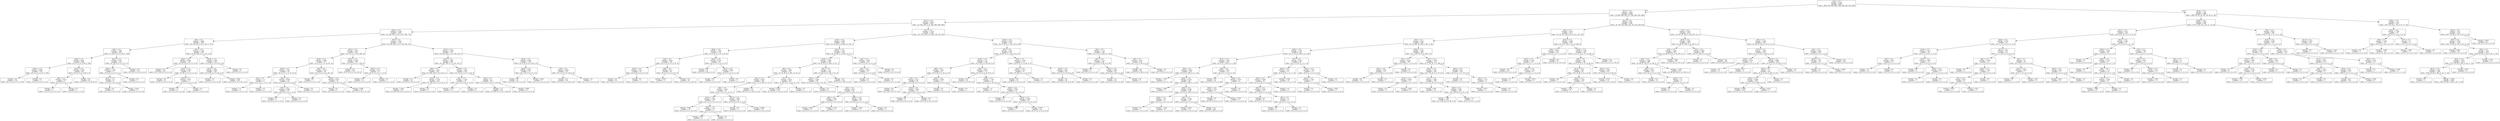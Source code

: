digraph Tree {
node [shape=box] ;
0 [label="X[2] <= 0.5\nentropy = 3.169\nsamples = 8665\nvalue = [994, 946, 954, 986, 1000, 982, 952, 955, 896]"] ;
1 [label="X[11] <= 0.5\nentropy = 2.929\nsamples = 6596\nvalue = [0, 884, 889, 950, 237, 962, 904, 924, 846]"] ;
0 -> 1 [labeldistance=2.5, labelangle=45, headlabel="True"] ;
2 [label="X[17] <= 0.5\nentropy = 2.593\nsamples = 3813\nvalue = [0, 545, 479, 0, 27, 820, 486, 656, 800]"] ;
1 -> 2 ;
3 [label="X[23] <= 0.5\nentropy = 2.296\nsamples = 2430\nvalue = [0, 445, 361, 0, 12, 0, 357, 504, 751]"] ;
2 -> 3 ;
4 [label="X[8] <= 0.5\nentropy = 1.698\nsamples = 1297\nvalue = [0, 140, 215, 0, 8, 0, 197, 0, 737]"] ;
3 -> 4 ;
5 [label="X[5] <= 0.5\nentropy = 1.064\nsamples = 953\nvalue = [0, 120, 0, 0, 8, 0, 96, 0, 729]"] ;
4 -> 5 ;
6 [label="X[20] <= 0.5\nentropy = 0.561\nsamples = 828\nvalue = [0, 0, 0, 0, 4, 0, 96, 0, 728]"] ;
5 -> 6 ;
7 [label="X[24] <= 0.5\nentropy = 0.049\nsamples = 729\nvalue = [0, 0, 0, 0, 4, 0, 0, 0, 725]"] ;
6 -> 7 ;
8 [label="entropy = 0.0\nsamples = 725\nvalue = [0, 0, 0, 0, 0, 0, 0, 0, 725]"] ;
7 -> 8 ;
9 [label="entropy = 0.0\nsamples = 4\nvalue = [0, 0, 0, 0, 4, 0, 0, 0, 0]"] ;
7 -> 9 ;
10 [label="X[10] <= 0.5\nentropy = 0.196\nsamples = 99\nvalue = [0, 0, 0, 0, 0, 0, 96, 0, 3]"] ;
6 -> 10 ;
11 [label="X[6] <= 0.5\nentropy = 0.811\nsamples = 4\nvalue = [0, 0, 0, 0, 0, 0, 1, 0, 3]"] ;
10 -> 11 ;
12 [label="entropy = 0.0\nsamples = 3\nvalue = [0, 0, 0, 0, 0, 0, 0, 0, 3]"] ;
11 -> 12 ;
13 [label="entropy = 0.0\nsamples = 1\nvalue = [0, 0, 0, 0, 0, 0, 1, 0, 0]"] ;
11 -> 13 ;
14 [label="entropy = 0.0\nsamples = 95\nvalue = [0, 0, 0, 0, 0, 0, 95, 0, 0]"] ;
10 -> 14 ;
15 [label="X[13] <= 0.5\nentropy = 0.271\nsamples = 125\nvalue = [0, 120, 0, 0, 4, 0, 0, 0, 1]"] ;
5 -> 15 ;
16 [label="X[26] <= 0.5\nentropy = 1.392\nsamples = 9\nvalue = [0, 4, 0, 0, 4, 0, 0, 0, 1]"] ;
15 -> 16 ;
17 [label="X[18] <= 0.5\nentropy = 1.0\nsamples = 8\nvalue = [0, 4, 0, 0, 4, 0, 0, 0, 0]"] ;
16 -> 17 ;
18 [label="entropy = 0.0\nsamples = 2\nvalue = [0, 2, 0, 0, 0, 0, 0, 0, 0]"] ;
17 -> 18 ;
19 [label="entropy = 0.918\nsamples = 6\nvalue = [0, 2, 0, 0, 4, 0, 0, 0, 0]"] ;
17 -> 19 ;
20 [label="entropy = 0.0\nsamples = 1\nvalue = [0, 0, 0, 0, 0, 0, 0, 0, 1]"] ;
16 -> 20 ;
21 [label="entropy = 0.0\nsamples = 116\nvalue = [0, 116, 0, 0, 0, 0, 0, 0, 0]"] ;
15 -> 21 ;
22 [label="X[3] <= 0.5\nentropy = 1.308\nsamples = 344\nvalue = [0, 20, 215, 0, 0, 0, 101, 0, 8]"] ;
4 -> 22 ;
23 [label="X[22] <= 0.5\nentropy = 0.562\nsamples = 152\nvalue = [0, 20, 132, 0, 0, 0, 0, 0, 0]"] ;
22 -> 23 ;
24 [label="entropy = 0.0\nsamples = 129\nvalue = [0, 0, 129, 0, 0, 0, 0, 0, 0]"] ;
23 -> 24 ;
25 [label="X[16] <= 0.5\nentropy = 0.559\nsamples = 23\nvalue = [0, 20, 3, 0, 0, 0, 0, 0, 0]"] ;
23 -> 25 ;
26 [label="entropy = 0.0\nsamples = 18\nvalue = [0, 18, 0, 0, 0, 0, 0, 0, 0]"] ;
25 -> 26 ;
27 [label="X[25] <= 0.5\nentropy = 0.971\nsamples = 5\nvalue = [0, 2, 3, 0, 0, 0, 0, 0, 0]"] ;
25 -> 27 ;
28 [label="entropy = 1.0\nsamples = 4\nvalue = [0, 2, 2, 0, 0, 0, 0, 0, 0]"] ;
27 -> 28 ;
29 [label="entropy = 0.0\nsamples = 1\nvalue = [0, 0, 1, 0, 0, 0, 0, 0, 0]"] ;
27 -> 29 ;
30 [label="X[19] <= 0.5\nentropy = 1.202\nsamples = 192\nvalue = [0, 0, 83, 0, 0, 0, 101, 0, 8]"] ;
22 -> 30 ;
31 [label="X[12] <= 0.5\nentropy = 0.993\nsamples = 184\nvalue = [0, 0, 83, 0, 0, 0, 101, 0, 0]"] ;
30 -> 31 ;
32 [label="entropy = 0.0\nsamples = 2\nvalue = [0, 0, 2, 0, 0, 0, 0, 0, 0]"] ;
31 -> 32 ;
33 [label="entropy = 0.991\nsamples = 182\nvalue = [0, 0, 81, 0, 0, 0, 101, 0, 0]"] ;
31 -> 33 ;
34 [label="entropy = 0.0\nsamples = 8\nvalue = [0, 0, 0, 0, 0, 0, 0, 0, 8]"] ;
30 -> 34 ;
35 [label="X[5] <= 0.5\nentropy = 1.916\nsamples = 1133\nvalue = [0, 305, 146, 0, 4, 0, 160, 504, 14]"] ;
3 -> 35 ;
36 [label="X[13] <= 0.5\nentropy = 0.517\nsamples = 400\nvalue = [0, 0, 2, 0, 1, 0, 16, 368, 13]"] ;
35 -> 36 ;
37 [label="X[19] <= 0.5\nentropy = 1.666\nsamples = 67\nvalue = [0, 0, 2, 0, 1, 0, 15, 36, 13]"] ;
36 -> 37 ;
38 [label="X[26] <= 0.5\nentropy = 1.457\nsamples = 28\nvalue = [0, 0, 2, 0, 1, 0, 15, 10, 0]"] ;
37 -> 38 ;
39 [label="X[1] <= 0.5\nentropy = 1.5\nsamples = 4\nvalue = [0, 0, 2, 0, 1, 0, 0, 1, 0]"] ;
38 -> 39 ;
40 [label="entropy = 1.0\nsamples = 2\nvalue = [0, 0, 0, 0, 1, 0, 0, 1, 0]"] ;
39 -> 40 ;
41 [label="entropy = 0.0\nsamples = 2\nvalue = [0, 0, 2, 0, 0, 0, 0, 0, 0]"] ;
39 -> 41 ;
42 [label="X[4] <= 0.5\nentropy = 0.954\nsamples = 24\nvalue = [0, 0, 0, 0, 0, 0, 15, 9, 0]"] ;
38 -> 42 ;
43 [label="X[9] <= 0.5\nentropy = 0.989\nsamples = 16\nvalue = [0, 0, 0, 0, 0, 0, 7, 9, 0]"] ;
42 -> 43 ;
44 [label="entropy = 0.0\nsamples = 7\nvalue = [0, 0, 0, 0, 0, 0, 7, 0, 0]"] ;
43 -> 44 ;
45 [label="entropy = 0.0\nsamples = 9\nvalue = [0, 0, 0, 0, 0, 0, 0, 9, 0]"] ;
43 -> 45 ;
46 [label="entropy = 0.0\nsamples = 8\nvalue = [0, 0, 0, 0, 0, 0, 8, 0, 0]"] ;
42 -> 46 ;
47 [label="X[6] <= 0.5\nentropy = 0.918\nsamples = 39\nvalue = [0, 0, 0, 0, 0, 0, 0, 26, 13]"] ;
37 -> 47 ;
48 [label="entropy = 0.0\nsamples = 7\nvalue = [0, 0, 0, 0, 0, 0, 0, 7, 0]"] ;
47 -> 48 ;
49 [label="X[26] <= 0.5\nentropy = 0.974\nsamples = 32\nvalue = [0, 0, 0, 0, 0, 0, 0, 19, 13]"] ;
47 -> 49 ;
50 [label="entropy = 0.0\nsamples = 4\nvalue = [0, 0, 0, 0, 0, 0, 0, 4, 0]"] ;
49 -> 50 ;
51 [label="entropy = 0.996\nsamples = 28\nvalue = [0, 0, 0, 0, 0, 0, 0, 15, 13]"] ;
49 -> 51 ;
52 [label="X[25] <= 0.5\nentropy = 0.029\nsamples = 333\nvalue = [0, 0, 0, 0, 0, 0, 1, 332, 0]"] ;
36 -> 52 ;
53 [label="entropy = 0.0\nsamples = 319\nvalue = [0, 0, 0, 0, 0, 0, 0, 319, 0]"] ;
52 -> 53 ;
54 [label="X[20] <= 0.5\nentropy = 0.371\nsamples = 14\nvalue = [0, 0, 0, 0, 0, 0, 1, 13, 0]"] ;
52 -> 54 ;
55 [label="entropy = 0.0\nsamples = 13\nvalue = [0, 0, 0, 0, 0, 0, 0, 13, 0]"] ;
54 -> 55 ;
56 [label="entropy = 0.0\nsamples = 1\nvalue = [0, 0, 0, 0, 0, 0, 1, 0, 0]"] ;
54 -> 56 ;
57 [label="X[13] <= 0.5\nentropy = 1.945\nsamples = 733\nvalue = [0, 305, 144, 0, 3, 0, 144, 136, 1]"] ;
35 -> 57 ;
58 [label="X[19] <= 0.5\nentropy = 1.691\nsamples = 585\nvalue = [0, 303, 120, 0, 3, 0, 24, 134, 1]"] ;
57 -> 58 ;
59 [label="X[8] <= 0.5\nentropy = 1.436\nsamples = 342\nvalue = [0, 188, 120, 0, 0, 0, 24, 9, 1]"] ;
58 -> 59 ;
60 [label="entropy = 0.0\nsamples = 24\nvalue = [0, 24, 0, 0, 0, 0, 0, 0, 0]"] ;
59 -> 60 ;
61 [label="X[15] <= 0.5\nentropy = 1.476\nsamples = 318\nvalue = [0, 164, 120, 0, 0, 0, 24, 9, 1]"] ;
59 -> 61 ;
62 [label="entropy = 1.438\nsamples = 313\nvalue = [0, 164, 120, 0, 0, 0, 19, 9, 1]"] ;
61 -> 62 ;
63 [label="entropy = 0.0\nsamples = 5\nvalue = [0, 0, 0, 0, 0, 0, 5, 0, 0]"] ;
61 -> 63 ;
64 [label="X[26] <= 0.5\nentropy = 1.082\nsamples = 243\nvalue = [0, 115, 0, 0, 3, 0, 0, 125, 0]"] ;
58 -> 64 ;
65 [label="X[0] <= 0.5\nentropy = 1.199\nsamples = 16\nvalue = [0, 2, 0, 0, 3, 0, 0, 11, 0]"] ;
64 -> 65 ;
66 [label="entropy = 1.435\nsamples = 11\nvalue = [0, 2, 0, 0, 3, 0, 0, 6, 0]"] ;
65 -> 66 ;
67 [label="entropy = 0.0\nsamples = 5\nvalue = [0, 0, 0, 0, 0, 0, 0, 5, 0]"] ;
65 -> 67 ;
68 [label="X[8] <= 0.5\nentropy = 1.0\nsamples = 227\nvalue = [0, 113, 0, 0, 0, 0, 0, 114, 0]"] ;
64 -> 68 ;
69 [label="entropy = 1.0\nsamples = 210\nvalue = [0, 105, 0, 0, 0, 0, 0, 105, 0]"] ;
68 -> 69 ;
70 [label="entropy = 0.998\nsamples = 17\nvalue = [0, 8, 0, 0, 0, 0, 0, 9, 0]"] ;
68 -> 70 ;
71 [label="X[20] <= 0.5\nentropy = 0.839\nsamples = 148\nvalue = [0, 2, 24, 0, 0, 0, 120, 2, 0]"] ;
57 -> 71 ;
72 [label="X[25] <= 0.5\nentropy = 0.605\nsamples = 27\nvalue = [0, 1, 24, 0, 0, 0, 0, 2, 0]"] ;
71 -> 72 ;
73 [label="entropy = 0.0\nsamples = 24\nvalue = [0, 0, 24, 0, 0, 0, 0, 0, 0]"] ;
72 -> 73 ;
74 [label="entropy = 0.918\nsamples = 3\nvalue = [0, 1, 0, 0, 0, 0, 0, 2, 0]"] ;
72 -> 74 ;
75 [label="X[8] <= 0.5\nentropy = 0.069\nsamples = 121\nvalue = [0, 1, 0, 0, 0, 0, 120, 0, 0]"] ;
71 -> 75 ;
76 [label="entropy = 0.0\nsamples = 120\nvalue = [0, 0, 0, 0, 0, 0, 120, 0, 0]"] ;
75 -> 76 ;
77 [label="entropy = 0.0\nsamples = 1\nvalue = [0, 1, 0, 0, 0, 0, 0, 0, 0]"] ;
75 -> 77 ;
78 [label="X[1] <= 0.5\nentropy = 1.935\nsamples = 1383\nvalue = [0, 100, 118, 0, 15, 820, 129, 152, 49]"] ;
2 -> 78 ;
79 [label="X[10] <= 0.5\nentropy = 1.399\nsamples = 967\nvalue = [0, 43, 60, 0, 14, 686, 13, 150, 1]"] ;
78 -> 79 ;
80 [label="X[25] <= 0.5\nentropy = 1.524\nsamples = 178\nvalue = [0, 0, 32, 0, 2, 51, 0, 93, 0]"] ;
79 -> 80 ;
81 [label="X[4] <= 0.5\nentropy = 0.932\nsamples = 125\nvalue = [0, 0, 32, 0, 2, 0, 0, 91, 0]"] ;
80 -> 81 ;
82 [label="X[22] <= 0.5\nentropy = 0.337\nsamples = 32\nvalue = [0, 0, 30, 0, 2, 0, 0, 0, 0]"] ;
81 -> 82 ;
83 [label="entropy = 0.0\nsamples = 30\nvalue = [0, 0, 30, 0, 0, 0, 0, 0, 0]"] ;
82 -> 83 ;
84 [label="entropy = 0.0\nsamples = 2\nvalue = [0, 0, 0, 0, 2, 0, 0, 0, 0]"] ;
82 -> 84 ;
85 [label="X[6] <= 0.5\nentropy = 0.15\nsamples = 93\nvalue = [0, 0, 2, 0, 0, 0, 0, 91, 0]"] ;
81 -> 85 ;
86 [label="entropy = 0.811\nsamples = 8\nvalue = [0, 0, 2, 0, 0, 0, 0, 6, 0]"] ;
85 -> 86 ;
87 [label="entropy = 0.0\nsamples = 85\nvalue = [0, 0, 0, 0, 0, 0, 0, 85, 0]"] ;
85 -> 87 ;
88 [label="X[23] <= 0.5\nentropy = 0.232\nsamples = 53\nvalue = [0, 0, 0, 0, 0, 51, 0, 2, 0]"] ;
80 -> 88 ;
89 [label="entropy = 0.0\nsamples = 42\nvalue = [0, 0, 0, 0, 0, 42, 0, 0, 0]"] ;
88 -> 89 ;
90 [label="X[13] <= 0.5\nentropy = 0.684\nsamples = 11\nvalue = [0, 0, 0, 0, 0, 9, 0, 2, 0]"] ;
88 -> 90 ;
91 [label="entropy = 0.0\nsamples = 9\nvalue = [0, 0, 0, 0, 0, 9, 0, 0, 0]"] ;
90 -> 91 ;
92 [label="entropy = 0.0\nsamples = 2\nvalue = [0, 0, 0, 0, 0, 0, 0, 2, 0]"] ;
90 -> 92 ;
93 [label="X[14] <= 0.5\nentropy = 1.127\nsamples = 789\nvalue = [0, 43, 28, 0, 12, 635, 13, 57, 1]"] ;
79 -> 93 ;
94 [label="X[18] <= 0.5\nentropy = 1.009\nsamples = 760\nvalue = [0, 43, 22, 0, 0, 624, 13, 57, 1]"] ;
93 -> 94 ;
95 [label="X[5] <= 0.5\nentropy = 0.816\nsamples = 531\nvalue = [0, 18, 20, 0, 0, 463, 13, 16, 1]"] ;
94 -> 95 ;
96 [label="X[21] <= 0.5\nentropy = 0.875\nsamples = 180\nvalue = [0, 0, 1, 0, 0, 150, 13, 15, 1]"] ;
95 -> 96 ;
97 [label="X[6] <= 0.5\nentropy = 1.806\nsamples = 47\nvalue = [0, 0, 1, 0, 0, 17, 13, 15, 1]"] ;
96 -> 97 ;
98 [label="X[12] <= 0.5\nentropy = 1.389\nsamples = 23\nvalue = [0, 0, 1, 0, 0, 8, 13, 0, 1]"] ;
97 -> 98 ;
99 [label="entropy = 0.991\nsamples = 18\nvalue = [0, 0, 0, 0, 0, 8, 10, 0, 0]"] ;
98 -> 99 ;
100 [label="X[26] <= 0.5\nentropy = 1.371\nsamples = 5\nvalue = [0, 0, 1, 0, 0, 0, 3, 0, 1]"] ;
98 -> 100 ;
101 [label="entropy = 0.811\nsamples = 4\nvalue = [0, 0, 1, 0, 0, 0, 3, 0, 0]"] ;
100 -> 101 ;
102 [label="entropy = 0.0\nsamples = 1\nvalue = [0, 0, 0, 0, 0, 0, 0, 0, 1]"] ;
100 -> 102 ;
103 [label="X[13] <= 0.5\nentropy = 0.954\nsamples = 24\nvalue = [0, 0, 0, 0, 0, 9, 0, 15, 0]"] ;
97 -> 103 ;
104 [label="entropy = 0.0\nsamples = 5\nvalue = [0, 0, 0, 0, 0, 0, 0, 5, 0]"] ;
103 -> 104 ;
105 [label="entropy = 0.998\nsamples = 19\nvalue = [0, 0, 0, 0, 0, 9, 0, 10, 0]"] ;
103 -> 105 ;
106 [label="entropy = 0.0\nsamples = 133\nvalue = [0, 0, 0, 0, 0, 133, 0, 0, 0]"] ;
96 -> 106 ;
107 [label="X[7] <= 0.5\nentropy = 0.619\nsamples = 351\nvalue = [0, 18, 19, 0, 0, 313, 0, 1, 0]"] ;
95 -> 107 ;
108 [label="entropy = 0.593\nsamples = 350\nvalue = [0, 18, 19, 0, 0, 313, 0, 0, 0]"] ;
107 -> 108 ;
109 [label="entropy = 0.0\nsamples = 1\nvalue = [0, 0, 0, 0, 0, 0, 0, 1, 0]"] ;
107 -> 109 ;
110 [label="X[7] <= 0.5\nentropy = 1.21\nsamples = 229\nvalue = [0, 25, 2, 0, 0, 161, 0, 41, 0]"] ;
94 -> 110 ;
111 [label="X[23] <= 0.5\nentropy = 1.649\nsamples = 90\nvalue = [0, 25, 2, 0, 0, 22, 0, 41, 0]"] ;
110 -> 111 ;
112 [label="entropy = 0.0\nsamples = 6\nvalue = [0, 6, 0, 0, 0, 0, 0, 0, 0]"] ;
111 -> 112 ;
113 [label="X[5] <= 0.5\nentropy = 1.625\nsamples = 84\nvalue = [0, 19, 2, 0, 0, 22, 0, 41, 0]"] ;
111 -> 113 ;
114 [label="X[8] <= 0.5\nentropy = 0.991\nsamples = 9\nvalue = [0, 0, 0, 0, 0, 5, 0, 4, 0]"] ;
113 -> 114 ;
115 [label="entropy = 0.918\nsamples = 6\nvalue = [0, 0, 0, 0, 0, 4, 0, 2, 0]"] ;
114 -> 115 ;
116 [label="entropy = 0.918\nsamples = 3\nvalue = [0, 0, 0, 0, 0, 1, 0, 2, 0]"] ;
114 -> 116 ;
117 [label="X[25] <= 0.5\nentropy = 1.63\nsamples = 75\nvalue = [0, 19, 2, 0, 0, 17, 0, 37, 0]"] ;
113 -> 117 ;
118 [label="entropy = 1.618\nsamples = 73\nvalue = [0, 17, 2, 0, 0, 17, 0, 37, 0]"] ;
117 -> 118 ;
119 [label="entropy = 0.0\nsamples = 2\nvalue = [0, 2, 0, 0, 0, 0, 0, 0, 0]"] ;
117 -> 119 ;
120 [label="entropy = 0.0\nsamples = 139\nvalue = [0, 0, 0, 0, 0, 139, 0, 0, 0]"] ;
110 -> 120 ;
121 [label="X[4] <= 0.5\nentropy = 1.528\nsamples = 29\nvalue = [0, 0, 6, 0, 12, 11, 0, 0, 0]"] ;
93 -> 121 ;
122 [label="X[7] <= 0.5\nentropy = 0.937\nsamples = 17\nvalue = [0, 0, 6, 0, 0, 11, 0, 0, 0]"] ;
121 -> 122 ;
123 [label="entropy = 0.0\nsamples = 6\nvalue = [0, 0, 6, 0, 0, 0, 0, 0, 0]"] ;
122 -> 123 ;
124 [label="entropy = 0.0\nsamples = 11\nvalue = [0, 0, 0, 0, 0, 11, 0, 0, 0]"] ;
122 -> 124 ;
125 [label="entropy = 0.0\nsamples = 12\nvalue = [0, 0, 0, 0, 12, 0, 0, 0, 0]"] ;
121 -> 125 ;
126 [label="X[22] <= 0.5\nentropy = 2.247\nsamples = 416\nvalue = [0, 57, 58, 0, 1, 134, 116, 2, 48]"] ;
78 -> 126 ;
127 [label="X[7] <= 0.5\nentropy = 2.015\nsamples = 261\nvalue = [0, 56, 52, 0, 1, 28, 116, 2, 6]"] ;
126 -> 127 ;
128 [label="X[10] <= 0.5\nentropy = 1.72\nsamples = 140\nvalue = [0, 0, 52, 0, 0, 28, 54, 0, 6]"] ;
127 -> 128 ;
129 [label="X[6] <= 0.5\nentropy = 0.973\nsamples = 67\nvalue = [0, 0, 52, 0, 0, 10, 0, 0, 5]"] ;
128 -> 129 ;
130 [label="X[3] <= 0.5\nentropy = 0.371\nsamples = 56\nvalue = [0, 0, 52, 0, 0, 0, 0, 0, 4]"] ;
129 -> 130 ;
131 [label="entropy = 0.0\nsamples = 42\nvalue = [0, 0, 42, 0, 0, 0, 0, 0, 0]"] ;
130 -> 131 ;
132 [label="X[24] <= 0.5\nentropy = 0.863\nsamples = 14\nvalue = [0, 0, 10, 0, 0, 0, 0, 0, 4]"] ;
130 -> 132 ;
133 [label="entropy = 0.0\nsamples = 4\nvalue = [0, 0, 0, 0, 0, 0, 0, 0, 4]"] ;
132 -> 133 ;
134 [label="entropy = 0.0\nsamples = 10\nvalue = [0, 0, 10, 0, 0, 0, 0, 0, 0]"] ;
132 -> 134 ;
135 [label="X[20] <= 0.5\nentropy = 0.439\nsamples = 11\nvalue = [0, 0, 0, 0, 0, 10, 0, 0, 1]"] ;
129 -> 135 ;
136 [label="entropy = 0.0\nsamples = 10\nvalue = [0, 0, 0, 0, 0, 10, 0, 0, 0]"] ;
135 -> 136 ;
137 [label="entropy = 0.0\nsamples = 1\nvalue = [0, 0, 0, 0, 0, 0, 0, 0, 1]"] ;
135 -> 137 ;
138 [label="X[6] <= 0.5\nentropy = 0.905\nsamples = 73\nvalue = [0, 0, 0, 0, 0, 18, 54, 0, 1]"] ;
128 -> 138 ;
139 [label="entropy = 0.0\nsamples = 40\nvalue = [0, 0, 0, 0, 0, 0, 40, 0, 0]"] ;
138 -> 139 ;
140 [label="X[20] <= 0.5\nentropy = 1.155\nsamples = 33\nvalue = [0, 0, 0, 0, 0, 18, 14, 0, 1]"] ;
138 -> 140 ;
141 [label="entropy = 1.0\nsamples = 2\nvalue = [0, 0, 0, 0, 0, 1, 0, 0, 1]"] ;
140 -> 141 ;
142 [label="X[24] <= 0.5\nentropy = 0.993\nsamples = 31\nvalue = [0, 0, 0, 0, 0, 17, 14, 0, 0]"] ;
140 -> 142 ;
143 [label="entropy = 0.0\nsamples = 2\nvalue = [0, 0, 0, 0, 0, 0, 2, 0, 0]"] ;
142 -> 143 ;
144 [label="X[23] <= 0.5\nentropy = 0.978\nsamples = 29\nvalue = [0, 0, 0, 0, 0, 17, 12, 0, 0]"] ;
142 -> 144 ;
145 [label="entropy = 0.985\nsamples = 7\nvalue = [0, 0, 0, 0, 0, 4, 3, 0, 0]"] ;
144 -> 145 ;
146 [label="entropy = 0.976\nsamples = 22\nvalue = [0, 0, 0, 0, 0, 13, 9, 0, 0]"] ;
144 -> 146 ;
147 [label="X[3] <= 0.5\nentropy = 1.164\nsamples = 121\nvalue = [0, 56, 0, 0, 1, 0, 62, 2, 0]"] ;
127 -> 147 ;
148 [label="X[21] <= 0.5\nentropy = 0.127\nsamples = 57\nvalue = [0, 56, 0, 0, 1, 0, 0, 0, 0]"] ;
147 -> 148 ;
149 [label="entropy = 0.0\nsamples = 55\nvalue = [0, 55, 0, 0, 0, 0, 0, 0, 0]"] ;
148 -> 149 ;
150 [label="entropy = 1.0\nsamples = 2\nvalue = [0, 1, 0, 0, 1, 0, 0, 0, 0]"] ;
148 -> 150 ;
151 [label="X[18] <= 0.5\nentropy = 0.201\nsamples = 64\nvalue = [0, 0, 0, 0, 0, 0, 62, 2, 0]"] ;
147 -> 151 ;
152 [label="entropy = 0.0\nsamples = 62\nvalue = [0, 0, 0, 0, 0, 0, 62, 0, 0]"] ;
151 -> 152 ;
153 [label="entropy = 0.0\nsamples = 2\nvalue = [0, 0, 0, 0, 0, 0, 0, 2, 0]"] ;
151 -> 153 ;
154 [label="X[9] <= 0.5\nentropy = 1.114\nsamples = 155\nvalue = [0, 1, 6, 0, 0, 106, 0, 0, 42]"] ;
126 -> 154 ;
155 [label="X[7] <= 0.5\nentropy = 1.272\nsamples = 96\nvalue = [0, 0, 6, 0, 0, 48, 0, 0, 42]"] ;
154 -> 155 ;
156 [label="entropy = 0.0\nsamples = 6\nvalue = [0, 0, 6, 0, 0, 0, 0, 0, 0]"] ;
155 -> 156 ;
157 [label="X[24] <= 0.5\nentropy = 0.997\nsamples = 90\nvalue = [0, 0, 0, 0, 0, 48, 0, 0, 42]"] ;
155 -> 157 ;
158 [label="entropy = 1.0\nsamples = 85\nvalue = [0, 0, 0, 0, 0, 43, 0, 0, 42]"] ;
157 -> 158 ;
159 [label="entropy = 0.0\nsamples = 5\nvalue = [0, 0, 0, 0, 0, 5, 0, 0, 0]"] ;
157 -> 159 ;
160 [label="X[6] <= 0.5\nentropy = 0.124\nsamples = 59\nvalue = [0, 1, 0, 0, 0, 58, 0, 0, 0]"] ;
154 -> 160 ;
161 [label="entropy = 0.0\nsamples = 58\nvalue = [0, 0, 0, 0, 0, 58, 0, 0, 0]"] ;
160 -> 161 ;
162 [label="entropy = 0.0\nsamples = 1\nvalue = [0, 1, 0, 0, 0, 0, 0, 0, 0]"] ;
160 -> 162 ;
163 [label="X[12] <= 0.5\nentropy = 2.64\nsamples = 2783\nvalue = [0, 339, 410, 950, 210, 142, 418, 268, 46]"] ;
1 -> 163 ;
164 [label="X[4] <= 0.5\nentropy = 2.574\nsamples = 1311\nvalue = [0, 18, 313, 253, 210, 14, 211, 247, 45]"] ;
163 -> 164 ;
165 [label="X[0] <= 0.5\nentropy = 2.231\nsamples = 809\nvalue = [0, 18, 266, 70, 209, 2, 197, 2, 45]"] ;
164 -> 165 ;
166 [label="X[24] <= 0.5\nentropy = 1.767\nsamples = 316\nvalue = [0, 11, 14, 35, 199, 2, 8, 2, 45]"] ;
165 -> 166 ;
167 [label="X[13] <= 0.5\nentropy = 1.038\nsamples = 252\nvalue = [0, 0, 6, 1, 194, 0, 5, 1, 45]"] ;
166 -> 167 ;
168 [label="X[8] <= 0.5\nentropy = 0.683\nsamples = 218\nvalue = [0, 0, 6, 0, 194, 0, 5, 1, 12]"] ;
167 -> 168 ;
169 [label="entropy = 1.735\nsamples = 17\nvalue = [0, 0, 0, 0, 8, 0, 4, 1, 4]"] ;
168 -> 169 ;
170 [label="X[23] <= 0.5\nentropy = 0.478\nsamples = 201\nvalue = [0, 0, 6, 0, 186, 0, 1, 0, 8]"] ;
168 -> 170 ;
171 [label="entropy = 1.664\nsamples = 7\nvalue = [0, 0, 4, 0, 1, 0, 1, 0, 1]"] ;
170 -> 171 ;
172 [label="X[20] <= 0.5\nentropy = 0.306\nsamples = 194\nvalue = [0, 0, 2, 0, 185, 0, 0, 0, 7]"] ;
170 -> 172 ;
173 [label="X[26] <= 0.5\nentropy = 1.16\nsamples = 17\nvalue = [0, 0, 2, 0, 12, 0, 0, 0, 3]"] ;
172 -> 173 ;
174 [label="entropy = 0.0\nsamples = 1\nvalue = [0, 0, 0, 0, 1, 0, 0, 0, 0]"] ;
173 -> 174 ;
175 [label="entropy = 1.199\nsamples = 16\nvalue = [0, 0, 2, 0, 11, 0, 0, 0, 3]"] ;
173 -> 175 ;
176 [label="X[5] <= 0.5\nentropy = 0.156\nsamples = 177\nvalue = [0, 0, 0, 0, 173, 0, 0, 0, 4]"] ;
172 -> 176 ;
177 [label="entropy = 0.918\nsamples = 12\nvalue = [0, 0, 0, 0, 8, 0, 0, 0, 4]"] ;
176 -> 177 ;
178 [label="entropy = 0.0\nsamples = 165\nvalue = [0, 0, 0, 0, 165, 0, 0, 0, 0]"] ;
176 -> 178 ;
179 [label="X[8] <= 0.5\nentropy = 0.191\nsamples = 34\nvalue = [0, 0, 0, 1, 0, 0, 0, 0, 33]"] ;
167 -> 179 ;
180 [label="entropy = 0.0\nsamples = 26\nvalue = [0, 0, 0, 0, 0, 0, 0, 0, 26]"] ;
179 -> 180 ;
181 [label="X[23] <= 0.5\nentropy = 0.544\nsamples = 8\nvalue = [0, 0, 0, 1, 0, 0, 0, 0, 7]"] ;
179 -> 181 ;
182 [label="X[20] <= 0.5\nentropy = 0.811\nsamples = 4\nvalue = [0, 0, 0, 1, 0, 0, 0, 0, 3]"] ;
181 -> 182 ;
183 [label="entropy = 0.0\nsamples = 1\nvalue = [0, 0, 0, 0, 0, 0, 0, 0, 1]"] ;
182 -> 183 ;
184 [label="entropy = 0.918\nsamples = 3\nvalue = [0, 0, 0, 1, 0, 0, 0, 0, 2]"] ;
182 -> 184 ;
185 [label="entropy = 0.0\nsamples = 4\nvalue = [0, 0, 0, 0, 0, 0, 0, 0, 4]"] ;
181 -> 185 ;
186 [label="X[7] <= 0.5\nentropy = 2.041\nsamples = 64\nvalue = [0, 11, 8, 34, 5, 2, 3, 1, 0]"] ;
166 -> 186 ;
187 [label="X[20] <= 0.5\nentropy = 1.617\nsamples = 51\nvalue = [0, 5, 8, 33, 1, 0, 3, 1, 0]"] ;
186 -> 187 ;
188 [label="X[15] <= 0.5\nentropy = 0.654\nsamples = 33\nvalue = [0, 2, 2, 29, 0, 0, 0, 0, 0]"] ;
187 -> 188 ;
189 [label="X[22] <= 0.5\nentropy = 0.345\nsamples = 31\nvalue = [0, 2, 0, 29, 0, 0, 0, 0, 0]"] ;
188 -> 189 ;
190 [label="entropy = 0.0\nsamples = 27\nvalue = [0, 0, 0, 27, 0, 0, 0, 0, 0]"] ;
189 -> 190 ;
191 [label="X[5] <= 0.5\nentropy = 1.0\nsamples = 4\nvalue = [0, 2, 0, 2, 0, 0, 0, 0, 0]"] ;
189 -> 191 ;
192 [label="entropy = 0.0\nsamples = 2\nvalue = [0, 0, 0, 2, 0, 0, 0, 0, 0]"] ;
191 -> 192 ;
193 [label="entropy = 0.0\nsamples = 2\nvalue = [0, 2, 0, 0, 0, 0, 0, 0, 0]"] ;
191 -> 193 ;
194 [label="entropy = 0.0\nsamples = 2\nvalue = [0, 0, 2, 0, 0, 0, 0, 0, 0]"] ;
188 -> 194 ;
195 [label="entropy = 2.336\nsamples = 18\nvalue = [0, 3, 6, 4, 1, 0, 3, 1, 0]"] ;
187 -> 195 ;
196 [label="X[23] <= 0.5\nentropy = 1.738\nsamples = 13\nvalue = [0, 6, 0, 1, 4, 2, 0, 0, 0]"] ;
186 -> 196 ;
197 [label="X[14] <= 0.5\nentropy = 1.379\nsamples = 7\nvalue = [0, 0, 0, 1, 4, 2, 0, 0, 0]"] ;
196 -> 197 ;
198 [label="entropy = 0.0\nsamples = 1\nvalue = [0, 0, 0, 1, 0, 0, 0, 0, 0]"] ;
197 -> 198 ;
199 [label="entropy = 0.918\nsamples = 6\nvalue = [0, 0, 0, 0, 4, 2, 0, 0, 0]"] ;
197 -> 199 ;
200 [label="entropy = 0.0\nsamples = 6\nvalue = [0, 6, 0, 0, 0, 0, 0, 0, 0]"] ;
196 -> 200 ;
201 [label="X[20] <= 0.5\nentropy = 1.497\nsamples = 493\nvalue = [0, 7, 252, 35, 10, 0, 189, 0, 0]"] ;
165 -> 201 ;
202 [label="X[7] <= 0.5\nentropy = 0.234\nsamples = 183\nvalue = [0, 0, 176, 0, 7, 0, 0, 0, 0]"] ;
201 -> 202 ;
203 [label="X[22] <= 0.5\nentropy = 0.05\nsamples = 177\nvalue = [0, 0, 176, 0, 1, 0, 0, 0, 0]"] ;
202 -> 203 ;
204 [label="entropy = 0.0\nsamples = 176\nvalue = [0, 0, 176, 0, 0, 0, 0, 0, 0]"] ;
203 -> 204 ;
205 [label="entropy = 0.0\nsamples = 1\nvalue = [0, 0, 0, 0, 1, 0, 0, 0, 0]"] ;
203 -> 205 ;
206 [label="entropy = 0.0\nsamples = 6\nvalue = [0, 0, 0, 0, 6, 0, 0, 0, 0]"] ;
202 -> 206 ;
207 [label="X[7] <= 0.5\nentropy = 1.476\nsamples = 310\nvalue = [0, 7, 76, 35, 3, 0, 189, 0, 0]"] ;
201 -> 207 ;
208 [label="X[23] <= 0.5\nentropy = 1.673\nsamples = 190\nvalue = [0, 7, 76, 33, 0, 0, 74, 0, 0]"] ;
207 -> 208 ;
209 [label="X[13] <= 0.5\nentropy = 0.946\nsamples = 11\nvalue = [0, 4, 0, 0, 0, 0, 7, 0, 0]"] ;
208 -> 209 ;
210 [label="entropy = 0.0\nsamples = 2\nvalue = [0, 0, 0, 0, 0, 0, 2, 0, 0]"] ;
209 -> 210 ;
211 [label="entropy = 0.991\nsamples = 9\nvalue = [0, 4, 0, 0, 0, 0, 5, 0, 0]"] ;
209 -> 211 ;
212 [label="X[17] <= 0.5\nentropy = 1.604\nsamples = 179\nvalue = [0, 3, 76, 33, 0, 0, 67, 0, 0]"] ;
208 -> 212 ;
213 [label="entropy = 0.98\nsamples = 12\nvalue = [0, 0, 7, 5, 0, 0, 0, 0, 0]"] ;
212 -> 213 ;
214 [label="X[25] <= 0.5\nentropy = 1.592\nsamples = 167\nvalue = [0, 3, 69, 28, 0, 0, 67, 0, 0]"] ;
212 -> 214 ;
215 [label="entropy = 1.595\nsamples = 165\nvalue = [0, 3, 68, 28, 0, 0, 66, 0, 0]"] ;
214 -> 215 ;
216 [label="entropy = 1.0\nsamples = 2\nvalue = [0, 0, 1, 0, 0, 0, 1, 0, 0]"] ;
214 -> 216 ;
217 [label="X[22] <= 0.5\nentropy = 0.29\nsamples = 120\nvalue = [0, 0, 0, 2, 3, 0, 115, 0, 0]"] ;
207 -> 217 ;
218 [label="entropy = 0.0\nsamples = 111\nvalue = [0, 0, 0, 0, 0, 0, 111, 0, 0]"] ;
217 -> 218 ;
219 [label="X[3] <= 0.5\nentropy = 1.53\nsamples = 9\nvalue = [0, 0, 0, 2, 3, 0, 4, 0, 0]"] ;
217 -> 219 ;
220 [label="entropy = 0.971\nsamples = 5\nvalue = [0, 0, 0, 2, 3, 0, 0, 0, 0]"] ;
219 -> 220 ;
221 [label="entropy = 0.0\nsamples = 4\nvalue = [0, 0, 0, 0, 0, 0, 4, 0, 0]"] ;
219 -> 221 ;
222 [label="X[23] <= 0.5\nentropy = 1.646\nsamples = 502\nvalue = [0, 0, 47, 183, 1, 12, 14, 245, 0]"] ;
164 -> 222 ;
223 [label="X[8] <= 0.5\nentropy = 0.977\nsamples = 160\nvalue = [0, 0, 47, 111, 1, 1, 0, 0, 0]"] ;
222 -> 223 ;
224 [label="X[25] <= 0.5\nentropy = 0.146\nsamples = 113\nvalue = [0, 0, 0, 111, 1, 1, 0, 0, 0]"] ;
223 -> 224 ;
225 [label="entropy = 0.0\nsamples = 107\nvalue = [0, 0, 0, 107, 0, 0, 0, 0, 0]"] ;
224 -> 225 ;
226 [label="X[17] <= 0.5\nentropy = 1.252\nsamples = 6\nvalue = [0, 0, 0, 4, 1, 1, 0, 0, 0]"] ;
224 -> 226 ;
227 [label="entropy = 1.0\nsamples = 2\nvalue = [0, 0, 0, 1, 1, 0, 0, 0, 0]"] ;
226 -> 227 ;
228 [label="entropy = 0.811\nsamples = 4\nvalue = [0, 0, 0, 3, 0, 1, 0, 0, 0]"] ;
226 -> 228 ;
229 [label="entropy = 0.0\nsamples = 47\nvalue = [0, 0, 47, 0, 0, 0, 0, 0, 0]"] ;
223 -> 229 ;
230 [label="X[19] <= 0.5\nentropy = 1.166\nsamples = 342\nvalue = [0, 0, 0, 72, 0, 11, 14, 245, 0]"] ;
222 -> 230 ;
231 [label="X[8] <= 0.5\nentropy = 1.61\nsamples = 166\nvalue = [0, 0, 0, 72, 0, 11, 14, 69, 0]"] ;
230 -> 231 ;
232 [label="X[17] <= 0.5\nentropy = 1.097\nsamples = 83\nvalue = [0, 0, 0, 64, 0, 11, 4, 4, 0]"] ;
231 -> 232 ;
233 [label="entropy = 0.0\nsamples = 7\nvalue = [0, 0, 0, 7, 0, 0, 0, 0, 0]"] ;
232 -> 233 ;
234 [label="X[25] <= 0.5\nentropy = 1.162\nsamples = 76\nvalue = [0, 0, 0, 57, 0, 11, 4, 4, 0]"] ;
232 -> 234 ;
235 [label="entropy = 1.182\nsamples = 74\nvalue = [0, 0, 0, 55, 0, 11, 4, 4, 0]"] ;
234 -> 235 ;
236 [label="entropy = 0.0\nsamples = 2\nvalue = [0, 0, 0, 2, 0, 0, 0, 0, 0]"] ;
234 -> 236 ;
237 [label="X[14] <= 0.5\nentropy = 0.969\nsamples = 83\nvalue = [0, 0, 0, 8, 0, 0, 10, 65, 0]"] ;
231 -> 237 ;
238 [label="entropy = 0.719\nsamples = 76\nvalue = [0, 0, 0, 8, 0, 0, 3, 65, 0]"] ;
237 -> 238 ;
239 [label="entropy = 0.0\nsamples = 7\nvalue = [0, 0, 0, 0, 0, 0, 7, 0, 0]"] ;
237 -> 239 ;
240 [label="entropy = 0.0\nsamples = 176\nvalue = [0, 0, 0, 0, 0, 0, 0, 176, 0]"] ;
230 -> 240 ;
241 [label="X[7] <= 0.5\nentropy = 2.047\nsamples = 1472\nvalue = [0, 321, 97, 697, 0, 128, 207, 21, 1]"] ;
163 -> 241 ;
242 [label="X[19] <= 0.5\nentropy = 1.696\nsamples = 953\nvalue = [0, 68, 97, 558, 0, 14, 207, 8, 1]"] ;
241 -> 242 ;
243 [label="X[3] <= 0.5\nentropy = 1.882\nsamples = 763\nvalue = [0, 68, 97, 370, 0, 12, 207, 8, 1]"] ;
242 -> 243 ;
244 [label="X[5] <= 0.5\nentropy = 1.896\nsamples = 698\nvalue = [0, 68, 97, 352, 0, 12, 160, 8, 1]"] ;
243 -> 244 ;
245 [label="X[0] <= 0.5\nentropy = 0.953\nsamples = 19\nvalue = [0, 0, 15, 2, 0, 0, 2, 0, 0]"] ;
244 -> 245 ;
246 [label="entropy = 0.0\nsamples = 15\nvalue = [0, 0, 15, 0, 0, 0, 0, 0, 0]"] ;
245 -> 246 ;
247 [label="X[16] <= 0.5\nentropy = 1.0\nsamples = 4\nvalue = [0, 0, 0, 2, 0, 0, 2, 0, 0]"] ;
245 -> 247 ;
248 [label="entropy = 0.0\nsamples = 2\nvalue = [0, 0, 0, 2, 0, 0, 0, 0, 0]"] ;
247 -> 248 ;
249 [label="entropy = 0.0\nsamples = 2\nvalue = [0, 0, 0, 0, 0, 0, 2, 0, 0]"] ;
247 -> 249 ;
250 [label="entropy = 1.875\nsamples = 679\nvalue = [0, 68, 82, 350, 0, 12, 158, 8, 1]"] ;
244 -> 250 ;
251 [label="entropy = 0.851\nsamples = 65\nvalue = [0, 0, 0, 18, 0, 0, 47, 0, 0]"] ;
243 -> 251 ;
252 [label="X[1] <= 0.5\nentropy = 0.084\nsamples = 190\nvalue = [0, 0, 0, 188, 0, 2, 0, 0, 0]"] ;
242 -> 252 ;
253 [label="entropy = 0.0\nsamples = 2\nvalue = [0, 0, 0, 0, 0, 2, 0, 0, 0]"] ;
252 -> 253 ;
254 [label="entropy = 0.0\nsamples = 188\nvalue = [0, 0, 0, 188, 0, 0, 0, 0, 0]"] ;
252 -> 254 ;
255 [label="X[5] <= 0.5\nentropy = 1.628\nsamples = 519\nvalue = [0, 253, 0, 139, 0, 114, 0, 13, 0]"] ;
241 -> 255 ;
256 [label="X[17] <= 0.5\nentropy = 1.208\nsamples = 253\nvalue = [0, 0, 0, 133, 0, 109, 0, 11, 0]"] ;
255 -> 256 ;
257 [label="X[24] <= 0.5\nentropy = 0.619\nsamples = 13\nvalue = [0, 0, 0, 2, 0, 0, 0, 11, 0]"] ;
256 -> 257 ;
258 [label="entropy = 0.0\nsamples = 11\nvalue = [0, 0, 0, 0, 0, 0, 0, 11, 0]"] ;
257 -> 258 ;
259 [label="entropy = 0.0\nsamples = 2\nvalue = [0, 0, 0, 2, 0, 0, 0, 0, 0]"] ;
257 -> 259 ;
260 [label="X[23] <= 0.5\nentropy = 0.994\nsamples = 240\nvalue = [0, 0, 0, 131, 0, 109, 0, 0, 0]"] ;
256 -> 260 ;
261 [label="X[25] <= 0.5\nentropy = 1.0\nsamples = 223\nvalue = [0, 0, 0, 114, 0, 109, 0, 0, 0]"] ;
260 -> 261 ;
262 [label="X[20] <= 0.5\nentropy = 0.999\nsamples = 220\nvalue = [0, 0, 0, 114, 0, 106, 0, 0, 0]"] ;
261 -> 262 ;
263 [label="entropy = 0.999\nsamples = 216\nvalue = [0, 0, 0, 111, 0, 105, 0, 0, 0]"] ;
262 -> 263 ;
264 [label="entropy = 0.811\nsamples = 4\nvalue = [0, 0, 0, 3, 0, 1, 0, 0, 0]"] ;
262 -> 264 ;
265 [label="entropy = 0.0\nsamples = 3\nvalue = [0, 0, 0, 0, 0, 3, 0, 0, 0]"] ;
261 -> 265 ;
266 [label="entropy = 0.0\nsamples = 17\nvalue = [0, 0, 0, 17, 0, 0, 0, 0, 0]"] ;
260 -> 266 ;
267 [label="X[1] <= 0.5\nentropy = 0.353\nsamples = 266\nvalue = [0, 253, 0, 6, 0, 5, 0, 2, 0]"] ;
255 -> 267 ;
268 [label="X[19] <= 0.5\nentropy = 1.46\nsamples = 13\nvalue = [0, 0, 0, 6, 0, 5, 0, 2, 0]"] ;
267 -> 268 ;
269 [label="entropy = 0.0\nsamples = 6\nvalue = [0, 0, 0, 6, 0, 0, 0, 0, 0]"] ;
268 -> 269 ;
270 [label="entropy = 0.863\nsamples = 7\nvalue = [0, 0, 0, 0, 0, 5, 0, 2, 0]"] ;
268 -> 270 ;
271 [label="entropy = 0.0\nsamples = 253\nvalue = [0, 253, 0, 0, 0, 0, 0, 0, 0]"] ;
267 -> 271 ;
272 [label="X[14] <= 0.5\nentropy = 1.86\nsamples = 2069\nvalue = [994, 62, 65, 36, 763, 20, 48, 31, 50]"] ;
0 -> 272 [labeldistance=2.5, labelangle=-45, headlabel="False"] ;
273 [label="X[26] <= 0.5\nentropy = 1.095\nsamples = 908\nvalue = [757, 9, 35, 34, 0, 20, 21, 14, 18]"] ;
272 -> 273 ;
274 [label="X[11] <= 0.5\nentropy = 2.671\nsamples = 109\nvalue = [24, 6, 21, 23, 0, 13, 13, 9, 0]"] ;
273 -> 274 ;
275 [label="X[24] <= 0.5\nentropy = 2.164\nsamples = 62\nvalue = [21, 1, 17, 0, 0, 10, 11, 2, 0]"] ;
274 -> 275 ;
276 [label="X[16] <= 0.5\nentropy = 1.473\nsamples = 28\nvalue = [14, 0, 1, 0, 0, 0, 11, 2, 0]"] ;
275 -> 276 ;
277 [label="X[3] <= 0.5\nentropy = 0.672\nsamples = 17\nvalue = [14, 0, 0, 0, 0, 0, 3, 0, 0]"] ;
276 -> 277 ;
278 [label="entropy = 0.0\nsamples = 14\nvalue = [14, 0, 0, 0, 0, 0, 0, 0, 0]"] ;
277 -> 278 ;
279 [label="entropy = 0.0\nsamples = 3\nvalue = [0, 0, 0, 0, 0, 0, 3, 0, 0]"] ;
277 -> 279 ;
280 [label="X[19] <= 0.5\nentropy = 1.096\nsamples = 11\nvalue = [0, 0, 1, 0, 0, 0, 8, 2, 0]"] ;
276 -> 280 ;
281 [label="entropy = 0.0\nsamples = 8\nvalue = [0, 0, 0, 0, 0, 0, 8, 0, 0]"] ;
280 -> 281 ;
282 [label="X[23] <= 0.5\nentropy = 0.918\nsamples = 3\nvalue = [0, 0, 1, 0, 0, 0, 0, 2, 0]"] ;
280 -> 282 ;
283 [label="entropy = 0.0\nsamples = 1\nvalue = [0, 0, 1, 0, 0, 0, 0, 0, 0]"] ;
282 -> 283 ;
284 [label="entropy = 0.0\nsamples = 2\nvalue = [0, 0, 0, 0, 0, 0, 0, 2, 0]"] ;
282 -> 284 ;
285 [label="X[17] <= 0.5\nentropy = 1.65\nsamples = 34\nvalue = [7, 1, 16, 0, 0, 10, 0, 0, 0]"] ;
275 -> 285 ;
286 [label="X[8] <= 0.5\nentropy = 1.296\nsamples = 14\nvalue = [7, 1, 6, 0, 0, 0, 0, 0, 0]"] ;
285 -> 286 ;
287 [label="entropy = 0.0\nsamples = 5\nvalue = [5, 0, 0, 0, 0, 0, 0, 0, 0]"] ;
286 -> 287 ;
288 [label="X[22] <= 0.5\nentropy = 1.224\nsamples = 9\nvalue = [2, 1, 6, 0, 0, 0, 0, 0, 0]"] ;
286 -> 288 ;
289 [label="X[5] <= 0.5\nentropy = 0.811\nsamples = 8\nvalue = [2, 0, 6, 0, 0, 0, 0, 0, 0]"] ;
288 -> 289 ;
290 [label="entropy = 0.918\nsamples = 3\nvalue = [1, 0, 2, 0, 0, 0, 0, 0, 0]"] ;
289 -> 290 ;
291 [label="entropy = 0.722\nsamples = 5\nvalue = [1, 0, 4, 0, 0, 0, 0, 0, 0]"] ;
289 -> 291 ;
292 [label="entropy = 0.0\nsamples = 1\nvalue = [0, 1, 0, 0, 0, 0, 0, 0, 0]"] ;
288 -> 292 ;
293 [label="X[3] <= 0.5\nentropy = 1.0\nsamples = 20\nvalue = [0, 0, 10, 0, 0, 10, 0, 0, 0]"] ;
285 -> 293 ;
294 [label="X[21] <= 0.5\nentropy = 0.592\nsamples = 7\nvalue = [0, 0, 1, 0, 0, 6, 0, 0, 0]"] ;
293 -> 294 ;
295 [label="entropy = 0.0\nsamples = 1\nvalue = [0, 0, 0, 0, 0, 1, 0, 0, 0]"] ;
294 -> 295 ;
296 [label="entropy = 0.65\nsamples = 6\nvalue = [0, 0, 1, 0, 0, 5, 0, 0, 0]"] ;
294 -> 296 ;
297 [label="X[18] <= 0.5\nentropy = 0.89\nsamples = 13\nvalue = [0, 0, 9, 0, 0, 4, 0, 0, 0]"] ;
293 -> 297 ;
298 [label="entropy = 0.811\nsamples = 12\nvalue = [0, 0, 9, 0, 0, 3, 0, 0, 0]"] ;
297 -> 298 ;
299 [label="entropy = 0.0\nsamples = 1\nvalue = [0, 0, 0, 0, 0, 1, 0, 0, 0]"] ;
297 -> 299 ;
300 [label="X[12] <= 0.5\nentropy = 2.261\nsamples = 47\nvalue = [3, 5, 4, 23, 0, 3, 2, 7, 0]"] ;
274 -> 300 ;
301 [label="X[24] <= 0.5\nentropy = 2.426\nsamples = 20\nvalue = [3, 2, 3, 3, 0, 0, 2, 7, 0]"] ;
300 -> 301 ;
302 [label="entropy = 0.0\nsamples = 3\nvalue = [3, 0, 0, 0, 0, 0, 0, 0, 0]"] ;
301 -> 302 ;
303 [label="X[23] <= 0.5\nentropy = 2.137\nsamples = 17\nvalue = [0, 2, 3, 3, 0, 0, 2, 7, 0]"] ;
301 -> 303 ;
304 [label="entropy = 0.0\nsamples = 3\nvalue = [0, 0, 0, 3, 0, 0, 0, 0, 0]"] ;
303 -> 304 ;
305 [label="X[4] <= 0.5\nentropy = 1.778\nsamples = 14\nvalue = [0, 2, 3, 0, 0, 0, 2, 7, 0]"] ;
303 -> 305 ;
306 [label="X[3] <= 0.5\nentropy = 1.936\nsamples = 11\nvalue = [0, 2, 3, 0, 0, 0, 2, 4, 0]"] ;
305 -> 306 ;
307 [label="entropy = 1.846\nsamples = 10\nvalue = [0, 2, 3, 0, 0, 0, 1, 4, 0]"] ;
306 -> 307 ;
308 [label="entropy = 0.0\nsamples = 1\nvalue = [0, 0, 0, 0, 0, 0, 1, 0, 0]"] ;
306 -> 308 ;
309 [label="entropy = 0.0\nsamples = 3\nvalue = [0, 0, 0, 0, 0, 0, 0, 3, 0]"] ;
305 -> 309 ;
310 [label="X[7] <= 0.5\nentropy = 1.201\nsamples = 27\nvalue = [0, 3, 1, 20, 0, 3, 0, 0, 0]"] ;
300 -> 310 ;
311 [label="X[4] <= 0.5\nentropy = 0.276\nsamples = 21\nvalue = [0, 0, 1, 20, 0, 0, 0, 0, 0]"] ;
310 -> 311 ;
312 [label="entropy = 0.0\nsamples = 7\nvalue = [0, 0, 0, 7, 0, 0, 0, 0, 0]"] ;
311 -> 312 ;
313 [label="X[19] <= 0.5\nentropy = 0.371\nsamples = 14\nvalue = [0, 0, 1, 13, 0, 0, 0, 0, 0]"] ;
311 -> 313 ;
314 [label="entropy = 0.391\nsamples = 13\nvalue = [0, 0, 1, 12, 0, 0, 0, 0, 0]"] ;
313 -> 314 ;
315 [label="entropy = 0.0\nsamples = 1\nvalue = [0, 0, 0, 1, 0, 0, 0, 0, 0]"] ;
313 -> 315 ;
316 [label="X[5] <= 0.5\nentropy = 1.0\nsamples = 6\nvalue = [0, 3, 0, 0, 0, 3, 0, 0, 0]"] ;
310 -> 316 ;
317 [label="entropy = 0.0\nsamples = 3\nvalue = [0, 0, 0, 0, 0, 3, 0, 0, 0]"] ;
316 -> 317 ;
318 [label="entropy = 0.0\nsamples = 3\nvalue = [0, 3, 0, 0, 0, 0, 0, 0, 0]"] ;
316 -> 318 ;
319 [label="X[3] <= 0.5\nentropy = 0.627\nsamples = 799\nvalue = [733, 3, 14, 11, 0, 7, 8, 5, 18]"] ;
273 -> 319 ;
320 [label="X[23] <= 0.5\nentropy = 0.366\nsamples = 757\nvalue = [725, 3, 2, 7, 0, 5, 6, 3, 6]"] ;
319 -> 320 ;
321 [label="X[19] <= 0.5\nentropy = 2.605\nsamples = 32\nvalue = [8, 1, 2, 6, 0, 4, 5, 0, 6]"] ;
320 -> 321 ;
322 [label="X[13] <= 0.5\nentropy = 2.295\nsamples = 22\nvalue = [8, 1, 2, 0, 0, 4, 5, 0, 2]"] ;
321 -> 322 ;
323 [label="entropy = 0.0\nsamples = 6\nvalue = [6, 0, 0, 0, 0, 0, 0, 0, 0]"] ;
322 -> 323 ;
324 [label="X[18] <= 0.5\nentropy = 2.399\nsamples = 16\nvalue = [2, 1, 2, 0, 0, 4, 5, 0, 2]"] ;
322 -> 324 ;
325 [label="entropy = 1.761\nsamples = 10\nvalue = [0, 1, 2, 0, 0, 0, 5, 0, 2]"] ;
324 -> 325 ;
326 [label="entropy = 0.918\nsamples = 6\nvalue = [2, 0, 0, 0, 0, 4, 0, 0, 0]"] ;
324 -> 326 ;
327 [label="X[9] <= 0.5\nentropy = 0.971\nsamples = 10\nvalue = [0, 0, 0, 6, 0, 0, 0, 0, 4]"] ;
321 -> 327 ;
328 [label="entropy = 0.0\nsamples = 6\nvalue = [0, 0, 0, 6, 0, 0, 0, 0, 0]"] ;
327 -> 328 ;
329 [label="entropy = 0.0\nsamples = 4\nvalue = [0, 0, 0, 0, 0, 0, 0, 0, 4]"] ;
327 -> 329 ;
330 [label="X[6] <= 0.5\nentropy = 0.111\nsamples = 725\nvalue = [717, 2, 0, 1, 0, 1, 1, 3, 0]"] ;
320 -> 330 ;
331 [label="X[17] <= 0.5\nentropy = 0.031\nsamples = 713\nvalue = [711, 1, 0, 0, 0, 0, 0, 1, 0]"] ;
330 -> 331 ;
332 [label="X[8] <= 0.5\nentropy = 0.918\nsamples = 3\nvalue = [2, 1, 0, 0, 0, 0, 0, 0, 0]"] ;
331 -> 332 ;
333 [label="entropy = 0.0\nsamples = 1\nvalue = [0, 1, 0, 0, 0, 0, 0, 0, 0]"] ;
332 -> 333 ;
334 [label="entropy = 0.0\nsamples = 2\nvalue = [2, 0, 0, 0, 0, 0, 0, 0, 0]"] ;
332 -> 334 ;
335 [label="X[18] <= 0.5\nentropy = 0.015\nsamples = 710\nvalue = [709, 0, 0, 0, 0, 0, 0, 1, 0]"] ;
331 -> 335 ;
336 [label="entropy = 0.0\nsamples = 702\nvalue = [702, 0, 0, 0, 0, 0, 0, 0, 0]"] ;
335 -> 336 ;
337 [label="entropy = 0.544\nsamples = 8\nvalue = [7, 0, 0, 0, 0, 0, 0, 1, 0]"] ;
335 -> 337 ;
338 [label="X[5] <= 0.5\nentropy = 2.126\nsamples = 12\nvalue = [6, 1, 0, 1, 0, 1, 1, 2, 0]"] ;
330 -> 338 ;
339 [label="entropy = 0.0\nsamples = 1\nvalue = [0, 0, 0, 0, 0, 0, 0, 1, 0]"] ;
338 -> 339 ;
340 [label="entropy = 2.049\nsamples = 11\nvalue = [6, 1, 0, 1, 0, 1, 1, 1, 0]"] ;
338 -> 340 ;
341 [label="X[13] <= 0.5\nentropy = 2.439\nsamples = 42\nvalue = [8, 0, 12, 4, 0, 2, 2, 2, 12]"] ;
319 -> 341 ;
342 [label="entropy = 0.0\nsamples = 1\nvalue = [0, 0, 0, 0, 0, 0, 0, 0, 1]"] ;
341 -> 342 ;
343 [label="entropy = 2.453\nsamples = 41\nvalue = [8, 0, 12, 4, 0, 2, 2, 2, 11]"] ;
341 -> 343 ;
344 [label="X[26] <= 0.5\nentropy = 1.58\nsamples = 1161\nvalue = [237, 53, 30, 2, 763, 0, 27, 17, 32]"] ;
272 -> 344 ;
345 [label="X[24] <= 0.5\nentropy = 1.528\nsamples = 37\nvalue = [20, 0, 2, 0, 12, 0, 3, 0, 0]"] ;
344 -> 345 ;
346 [label="X[8] <= 0.5\nentropy = 1.448\nsamples = 33\nvalue = [19, 0, 1, 0, 10, 0, 3, 0, 0]"] ;
345 -> 346 ;
347 [label="entropy = 0.0\nsamples = 1\nvalue = [1, 0, 0, 0, 0, 0, 0, 0, 0]"] ;
346 -> 347 ;
348 [label="entropy = 1.468\nsamples = 32\nvalue = [18, 0, 1, 0, 10, 0, 3, 0, 0]"] ;
346 -> 348 ;
349 [label="X[7] <= 0.5\nentropy = 1.5\nsamples = 4\nvalue = [1, 0, 1, 0, 2, 0, 0, 0, 0]"] ;
345 -> 349 ;
350 [label="entropy = 1.585\nsamples = 3\nvalue = [1, 0, 1, 0, 1, 0, 0, 0, 0]"] ;
349 -> 350 ;
351 [label="entropy = 0.0\nsamples = 1\nvalue = [0, 0, 0, 0, 1, 0, 0, 0, 0]"] ;
349 -> 351 ;
352 [label="X[19] <= 0.5\nentropy = 1.56\nsamples = 1124\nvalue = [217, 53, 28, 2, 751, 0, 24, 17, 32]"] ;
344 -> 352 ;
353 [label="X[8] <= 0.5\nentropy = 1.554\nsamples = 1100\nvalue = [201, 53, 28, 2, 743, 0, 24, 17, 32]"] ;
352 -> 353 ;
354 [label="entropy = 0.967\nsamples = 28\nvalue = [17, 0, 0, 0, 11, 0, 0, 0, 0]"] ;
353 -> 354 ;
355 [label="X[4] <= 0.5\nentropy = 1.55\nsamples = 1072\nvalue = [184, 53, 28, 2, 732, 0, 24, 17, 32]"] ;
353 -> 355 ;
356 [label="X[22] <= 0.5\nentropy = 1.578\nsamples = 1019\nvalue = [172, 53, 28, 2, 691, 0, 24, 17, 32]"] ;
355 -> 356 ;
357 [label="X[11] <= 0.5\nentropy = 1.581\nsamples = 1002\nvalue = [165, 53, 28, 2, 681, 0, 24, 17, 32]"] ;
356 -> 357 ;
358 [label="entropy = 0.0\nsamples = 2\nvalue = [0, 0, 0, 0, 2, 0, 0, 0, 0]"] ;
357 -> 358 ;
359 [label="entropy = 1.583\nsamples = 1000\nvalue = [165, 53, 28, 2, 679, 0, 24, 17, 32]"] ;
357 -> 359 ;
360 [label="entropy = 0.977\nsamples = 17\nvalue = [7, 0, 0, 0, 10, 0, 0, 0, 0]"] ;
356 -> 360 ;
361 [label="entropy = 0.772\nsamples = 53\nvalue = [12, 0, 0, 0, 41, 0, 0, 0, 0]"] ;
355 -> 361 ;
362 [label="entropy = 0.918\nsamples = 24\nvalue = [16, 0, 0, 0, 8, 0, 0, 0, 0]"] ;
352 -> 362 ;
}